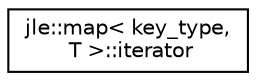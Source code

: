 digraph "Graphical Class Hierarchy"
{
  edge [fontname="Helvetica",fontsize="10",labelfontname="Helvetica",labelfontsize="10"];
  node [fontname="Helvetica",fontsize="10",shape=record];
  rankdir="LR";
  Node1 [label="jle::map\< key_type,\l T \>::iterator",height=0.2,width=0.4,color="black", fillcolor="white", style="filled",URL="$classjle_1_1map_1_1iterator.html"];
}
